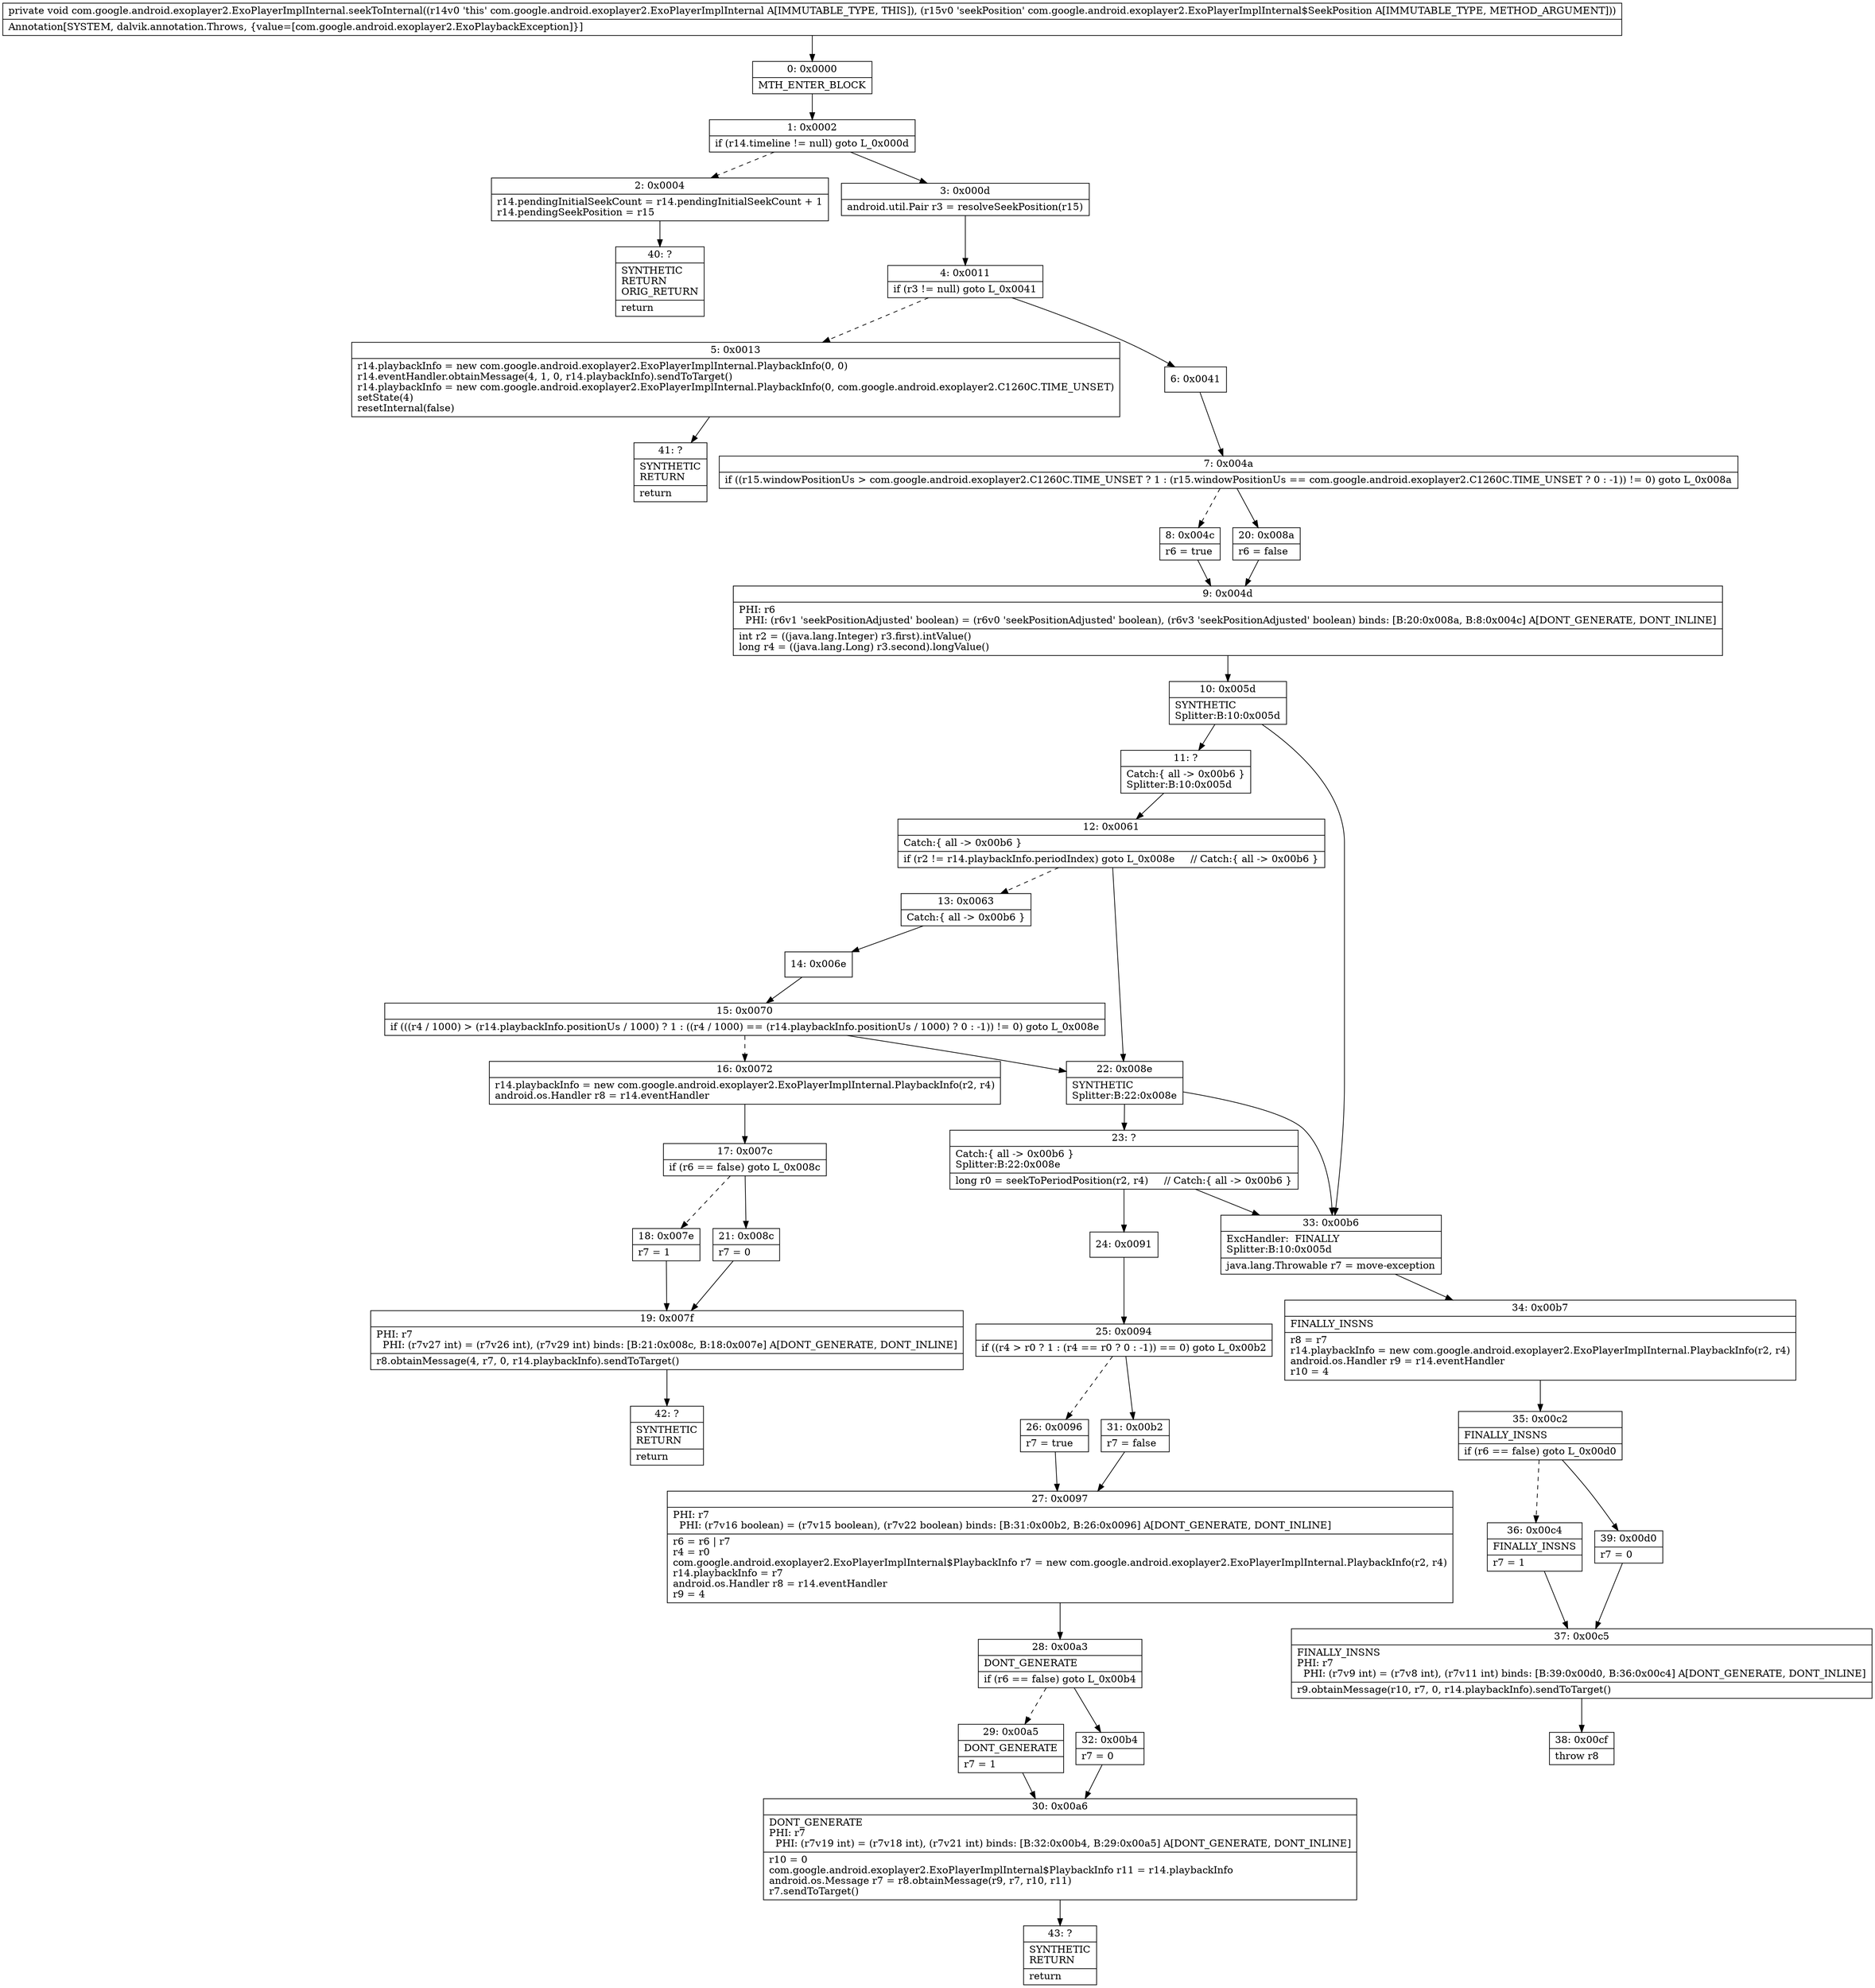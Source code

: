 digraph "CFG forcom.google.android.exoplayer2.ExoPlayerImplInternal.seekToInternal(Lcom\/google\/android\/exoplayer2\/ExoPlayerImplInternal$SeekPosition;)V" {
Node_0 [shape=record,label="{0\:\ 0x0000|MTH_ENTER_BLOCK\l}"];
Node_1 [shape=record,label="{1\:\ 0x0002|if (r14.timeline != null) goto L_0x000d\l}"];
Node_2 [shape=record,label="{2\:\ 0x0004|r14.pendingInitialSeekCount = r14.pendingInitialSeekCount + 1\lr14.pendingSeekPosition = r15\l}"];
Node_3 [shape=record,label="{3\:\ 0x000d|android.util.Pair r3 = resolveSeekPosition(r15)\l}"];
Node_4 [shape=record,label="{4\:\ 0x0011|if (r3 != null) goto L_0x0041\l}"];
Node_5 [shape=record,label="{5\:\ 0x0013|r14.playbackInfo = new com.google.android.exoplayer2.ExoPlayerImplInternal.PlaybackInfo(0, 0)\lr14.eventHandler.obtainMessage(4, 1, 0, r14.playbackInfo).sendToTarget()\lr14.playbackInfo = new com.google.android.exoplayer2.ExoPlayerImplInternal.PlaybackInfo(0, com.google.android.exoplayer2.C1260C.TIME_UNSET)\lsetState(4)\lresetInternal(false)\l}"];
Node_6 [shape=record,label="{6\:\ 0x0041}"];
Node_7 [shape=record,label="{7\:\ 0x004a|if ((r15.windowPositionUs \> com.google.android.exoplayer2.C1260C.TIME_UNSET ? 1 : (r15.windowPositionUs == com.google.android.exoplayer2.C1260C.TIME_UNSET ? 0 : \-1)) != 0) goto L_0x008a\l}"];
Node_8 [shape=record,label="{8\:\ 0x004c|r6 = true\l}"];
Node_9 [shape=record,label="{9\:\ 0x004d|PHI: r6 \l  PHI: (r6v1 'seekPositionAdjusted' boolean) = (r6v0 'seekPositionAdjusted' boolean), (r6v3 'seekPositionAdjusted' boolean) binds: [B:20:0x008a, B:8:0x004c] A[DONT_GENERATE, DONT_INLINE]\l|int r2 = ((java.lang.Integer) r3.first).intValue()\llong r4 = ((java.lang.Long) r3.second).longValue()\l}"];
Node_10 [shape=record,label="{10\:\ 0x005d|SYNTHETIC\lSplitter:B:10:0x005d\l}"];
Node_11 [shape=record,label="{11\:\ ?|Catch:\{ all \-\> 0x00b6 \}\lSplitter:B:10:0x005d\l}"];
Node_12 [shape=record,label="{12\:\ 0x0061|Catch:\{ all \-\> 0x00b6 \}\l|if (r2 != r14.playbackInfo.periodIndex) goto L_0x008e     \/\/ Catch:\{ all \-\> 0x00b6 \}\l}"];
Node_13 [shape=record,label="{13\:\ 0x0063|Catch:\{ all \-\> 0x00b6 \}\l}"];
Node_14 [shape=record,label="{14\:\ 0x006e}"];
Node_15 [shape=record,label="{15\:\ 0x0070|if (((r4 \/ 1000) \> (r14.playbackInfo.positionUs \/ 1000) ? 1 : ((r4 \/ 1000) == (r14.playbackInfo.positionUs \/ 1000) ? 0 : \-1)) != 0) goto L_0x008e\l}"];
Node_16 [shape=record,label="{16\:\ 0x0072|r14.playbackInfo = new com.google.android.exoplayer2.ExoPlayerImplInternal.PlaybackInfo(r2, r4)\landroid.os.Handler r8 = r14.eventHandler\l}"];
Node_17 [shape=record,label="{17\:\ 0x007c|if (r6 == false) goto L_0x008c\l}"];
Node_18 [shape=record,label="{18\:\ 0x007e|r7 = 1\l}"];
Node_19 [shape=record,label="{19\:\ 0x007f|PHI: r7 \l  PHI: (r7v27 int) = (r7v26 int), (r7v29 int) binds: [B:21:0x008c, B:18:0x007e] A[DONT_GENERATE, DONT_INLINE]\l|r8.obtainMessage(4, r7, 0, r14.playbackInfo).sendToTarget()\l}"];
Node_20 [shape=record,label="{20\:\ 0x008a|r6 = false\l}"];
Node_21 [shape=record,label="{21\:\ 0x008c|r7 = 0\l}"];
Node_22 [shape=record,label="{22\:\ 0x008e|SYNTHETIC\lSplitter:B:22:0x008e\l}"];
Node_23 [shape=record,label="{23\:\ ?|Catch:\{ all \-\> 0x00b6 \}\lSplitter:B:22:0x008e\l|long r0 = seekToPeriodPosition(r2, r4)     \/\/ Catch:\{ all \-\> 0x00b6 \}\l}"];
Node_24 [shape=record,label="{24\:\ 0x0091}"];
Node_25 [shape=record,label="{25\:\ 0x0094|if ((r4 \> r0 ? 1 : (r4 == r0 ? 0 : \-1)) == 0) goto L_0x00b2\l}"];
Node_26 [shape=record,label="{26\:\ 0x0096|r7 = true\l}"];
Node_27 [shape=record,label="{27\:\ 0x0097|PHI: r7 \l  PHI: (r7v16 boolean) = (r7v15 boolean), (r7v22 boolean) binds: [B:31:0x00b2, B:26:0x0096] A[DONT_GENERATE, DONT_INLINE]\l|r6 = r6 \| r7\lr4 = r0\lcom.google.android.exoplayer2.ExoPlayerImplInternal$PlaybackInfo r7 = new com.google.android.exoplayer2.ExoPlayerImplInternal.PlaybackInfo(r2, r4)\lr14.playbackInfo = r7\landroid.os.Handler r8 = r14.eventHandler\lr9 = 4\l}"];
Node_28 [shape=record,label="{28\:\ 0x00a3|DONT_GENERATE\l|if (r6 == false) goto L_0x00b4\l}"];
Node_29 [shape=record,label="{29\:\ 0x00a5|DONT_GENERATE\l|r7 = 1\l}"];
Node_30 [shape=record,label="{30\:\ 0x00a6|DONT_GENERATE\lPHI: r7 \l  PHI: (r7v19 int) = (r7v18 int), (r7v21 int) binds: [B:32:0x00b4, B:29:0x00a5] A[DONT_GENERATE, DONT_INLINE]\l|r10 = 0\lcom.google.android.exoplayer2.ExoPlayerImplInternal$PlaybackInfo r11 = r14.playbackInfo\landroid.os.Message r7 = r8.obtainMessage(r9, r7, r10, r11)\lr7.sendToTarget()\l}"];
Node_31 [shape=record,label="{31\:\ 0x00b2|r7 = false\l}"];
Node_32 [shape=record,label="{32\:\ 0x00b4|r7 = 0\l}"];
Node_33 [shape=record,label="{33\:\ 0x00b6|ExcHandler:  FINALLY\lSplitter:B:10:0x005d\l|java.lang.Throwable r7 = move\-exception\l}"];
Node_34 [shape=record,label="{34\:\ 0x00b7|FINALLY_INSNS\l|r8 = r7\lr14.playbackInfo = new com.google.android.exoplayer2.ExoPlayerImplInternal.PlaybackInfo(r2, r4)\landroid.os.Handler r9 = r14.eventHandler\lr10 = 4\l}"];
Node_35 [shape=record,label="{35\:\ 0x00c2|FINALLY_INSNS\l|if (r6 == false) goto L_0x00d0\l}"];
Node_36 [shape=record,label="{36\:\ 0x00c4|FINALLY_INSNS\l|r7 = 1\l}"];
Node_37 [shape=record,label="{37\:\ 0x00c5|FINALLY_INSNS\lPHI: r7 \l  PHI: (r7v9 int) = (r7v8 int), (r7v11 int) binds: [B:39:0x00d0, B:36:0x00c4] A[DONT_GENERATE, DONT_INLINE]\l|r9.obtainMessage(r10, r7, 0, r14.playbackInfo).sendToTarget()\l}"];
Node_38 [shape=record,label="{38\:\ 0x00cf|throw r8\l}"];
Node_39 [shape=record,label="{39\:\ 0x00d0|r7 = 0\l}"];
Node_40 [shape=record,label="{40\:\ ?|SYNTHETIC\lRETURN\lORIG_RETURN\l|return\l}"];
Node_41 [shape=record,label="{41\:\ ?|SYNTHETIC\lRETURN\l|return\l}"];
Node_42 [shape=record,label="{42\:\ ?|SYNTHETIC\lRETURN\l|return\l}"];
Node_43 [shape=record,label="{43\:\ ?|SYNTHETIC\lRETURN\l|return\l}"];
MethodNode[shape=record,label="{private void com.google.android.exoplayer2.ExoPlayerImplInternal.seekToInternal((r14v0 'this' com.google.android.exoplayer2.ExoPlayerImplInternal A[IMMUTABLE_TYPE, THIS]), (r15v0 'seekPosition' com.google.android.exoplayer2.ExoPlayerImplInternal$SeekPosition A[IMMUTABLE_TYPE, METHOD_ARGUMENT]))  | Annotation[SYSTEM, dalvik.annotation.Throws, \{value=[com.google.android.exoplayer2.ExoPlaybackException]\}]\l}"];
MethodNode -> Node_0;
Node_0 -> Node_1;
Node_1 -> Node_2[style=dashed];
Node_1 -> Node_3;
Node_2 -> Node_40;
Node_3 -> Node_4;
Node_4 -> Node_5[style=dashed];
Node_4 -> Node_6;
Node_5 -> Node_41;
Node_6 -> Node_7;
Node_7 -> Node_8[style=dashed];
Node_7 -> Node_20;
Node_8 -> Node_9;
Node_9 -> Node_10;
Node_10 -> Node_11;
Node_10 -> Node_33;
Node_11 -> Node_12;
Node_12 -> Node_13[style=dashed];
Node_12 -> Node_22;
Node_13 -> Node_14;
Node_14 -> Node_15;
Node_15 -> Node_16[style=dashed];
Node_15 -> Node_22;
Node_16 -> Node_17;
Node_17 -> Node_18[style=dashed];
Node_17 -> Node_21;
Node_18 -> Node_19;
Node_19 -> Node_42;
Node_20 -> Node_9;
Node_21 -> Node_19;
Node_22 -> Node_23;
Node_22 -> Node_33;
Node_23 -> Node_24;
Node_23 -> Node_33;
Node_24 -> Node_25;
Node_25 -> Node_26[style=dashed];
Node_25 -> Node_31;
Node_26 -> Node_27;
Node_27 -> Node_28;
Node_28 -> Node_29[style=dashed];
Node_28 -> Node_32;
Node_29 -> Node_30;
Node_30 -> Node_43;
Node_31 -> Node_27;
Node_32 -> Node_30;
Node_33 -> Node_34;
Node_34 -> Node_35;
Node_35 -> Node_36[style=dashed];
Node_35 -> Node_39;
Node_36 -> Node_37;
Node_37 -> Node_38;
Node_39 -> Node_37;
}

